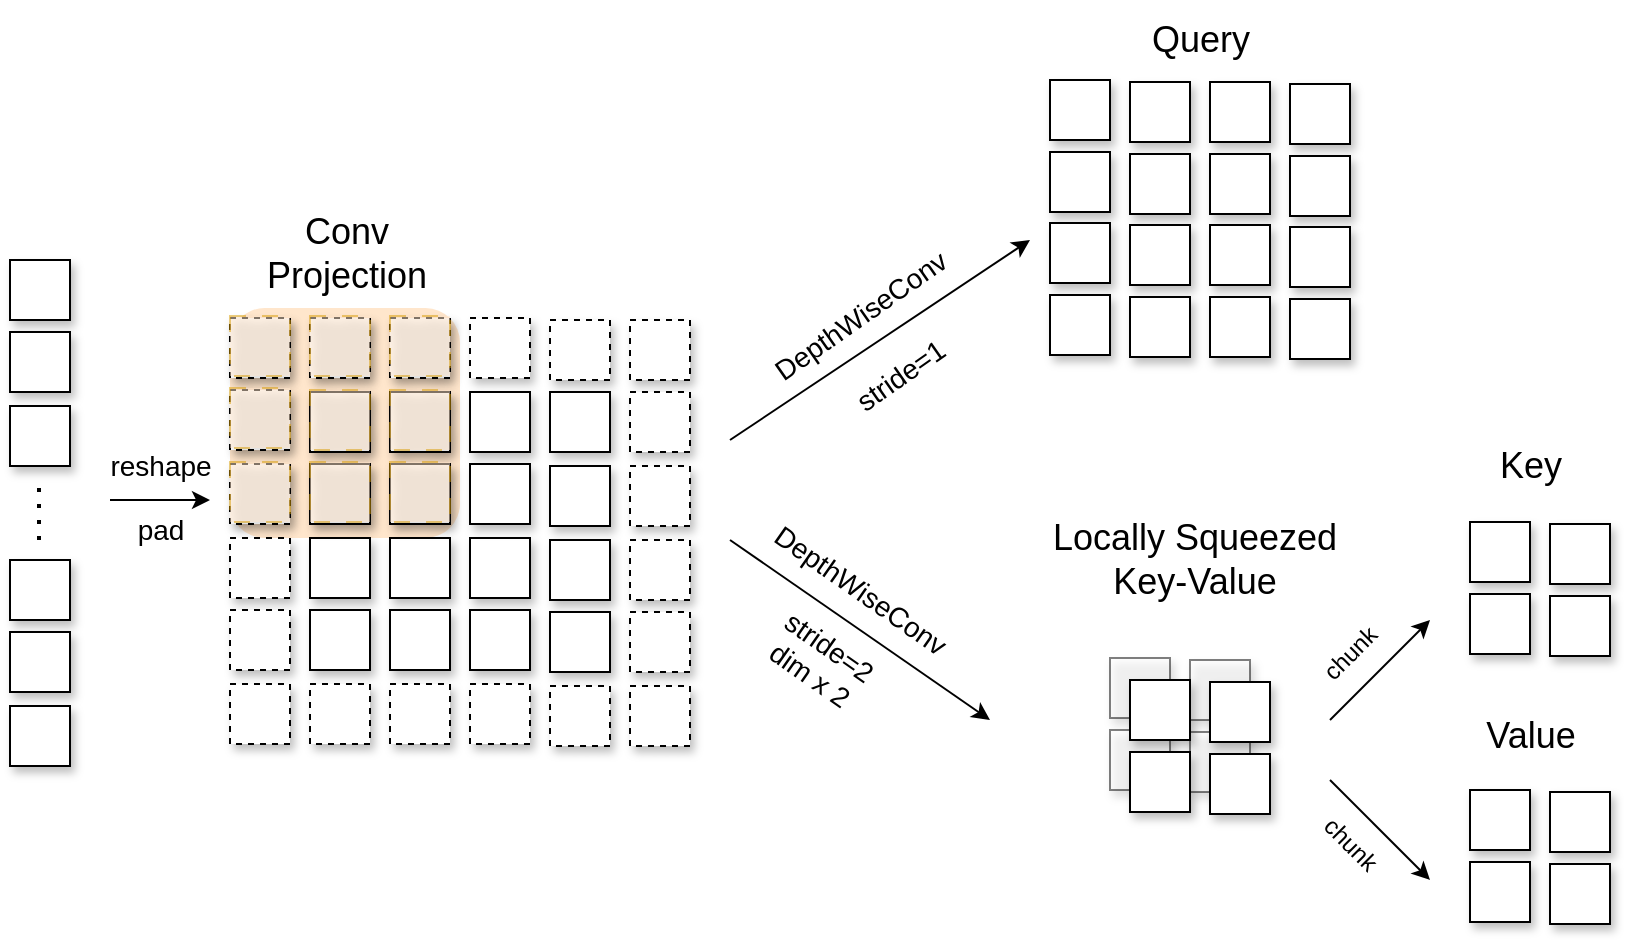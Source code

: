 <mxfile version="21.3.8" type="github">
  <diagram name="第 1 页" id="fcfXm3zg49QDLHQ2pE_v">
    <mxGraphModel dx="1050" dy="549" grid="1" gridSize="10" guides="1" tooltips="1" connect="1" arrows="1" fold="1" page="1" pageScale="1" pageWidth="827" pageHeight="1169" math="0" shadow="0">
      <root>
        <mxCell id="0" />
        <mxCell id="1" parent="0" />
        <mxCell id="M_GYAB3L-xVHz7yTsTbz-63" value="" style="whiteSpace=wrap;html=1;aspect=fixed;fillColor=#ffe6cc;strokeColor=none;rounded=1;" vertex="1" parent="1">
          <mxGeometry x="290" y="154" width="115" height="115" as="geometry" />
        </mxCell>
        <mxCell id="M_GYAB3L-xVHz7yTsTbz-2" value="" style="whiteSpace=wrap;html=1;aspect=fixed;shadow=1;" vertex="1" parent="1">
          <mxGeometry x="180" y="130" width="30" height="30" as="geometry" />
        </mxCell>
        <mxCell id="M_GYAB3L-xVHz7yTsTbz-4" value="" style="whiteSpace=wrap;html=1;aspect=fixed;shadow=1;" vertex="1" parent="1">
          <mxGeometry x="180" y="203" width="30" height="30" as="geometry" />
        </mxCell>
        <mxCell id="M_GYAB3L-xVHz7yTsTbz-5" value="" style="whiteSpace=wrap;html=1;aspect=fixed;shadow=1;" vertex="1" parent="1">
          <mxGeometry x="180" y="166" width="30" height="30" as="geometry" />
        </mxCell>
        <mxCell id="M_GYAB3L-xVHz7yTsTbz-7" value="" style="whiteSpace=wrap;html=1;aspect=fixed;shadow=1;" vertex="1" parent="1">
          <mxGeometry x="180" y="280" width="30" height="30" as="geometry" />
        </mxCell>
        <mxCell id="M_GYAB3L-xVHz7yTsTbz-8" value="" style="whiteSpace=wrap;html=1;aspect=fixed;shadow=1;" vertex="1" parent="1">
          <mxGeometry x="180" y="353" width="30" height="30" as="geometry" />
        </mxCell>
        <mxCell id="M_GYAB3L-xVHz7yTsTbz-9" value="" style="whiteSpace=wrap;html=1;aspect=fixed;shadow=1;" vertex="1" parent="1">
          <mxGeometry x="180" y="316" width="30" height="30" as="geometry" />
        </mxCell>
        <mxCell id="M_GYAB3L-xVHz7yTsTbz-11" value="" style="endArrow=none;dashed=1;html=1;dashPattern=1 3;strokeWidth=2;rounded=0;" edge="1" parent="1">
          <mxGeometry width="50" height="50" relative="1" as="geometry">
            <mxPoint x="194.5" y="270" as="sourcePoint" />
            <mxPoint x="194.5" y="240" as="targetPoint" />
          </mxGeometry>
        </mxCell>
        <mxCell id="M_GYAB3L-xVHz7yTsTbz-12" value="" style="endArrow=classic;html=1;rounded=0;" edge="1" parent="1">
          <mxGeometry width="50" height="50" relative="1" as="geometry">
            <mxPoint x="230" y="250" as="sourcePoint" />
            <mxPoint x="280" y="250" as="targetPoint" />
          </mxGeometry>
        </mxCell>
        <mxCell id="M_GYAB3L-xVHz7yTsTbz-13" value="&lt;font style=&quot;font-size: 14px;&quot;&gt;reshape&lt;/font&gt;" style="text;html=1;align=center;verticalAlign=middle;resizable=0;points=[];autosize=1;strokeColor=none;fillColor=none;" vertex="1" parent="1">
          <mxGeometry x="220" y="218" width="70" height="30" as="geometry" />
        </mxCell>
        <mxCell id="M_GYAB3L-xVHz7yTsTbz-14" value="&lt;font style=&quot;font-size: 14px;&quot;&gt;pad&lt;/font&gt;" style="text;html=1;align=center;verticalAlign=middle;resizable=0;points=[];autosize=1;strokeColor=none;fillColor=none;" vertex="1" parent="1">
          <mxGeometry x="230" y="250" width="50" height="30" as="geometry" />
        </mxCell>
        <mxCell id="M_GYAB3L-xVHz7yTsTbz-15" value="" style="whiteSpace=wrap;html=1;aspect=fixed;shadow=1;" vertex="1" parent="1">
          <mxGeometry x="330" y="196" width="30" height="30" as="geometry" />
        </mxCell>
        <mxCell id="M_GYAB3L-xVHz7yTsTbz-16" value="" style="whiteSpace=wrap;html=1;aspect=fixed;shadow=1;" vertex="1" parent="1">
          <mxGeometry x="330" y="269" width="30" height="30" as="geometry" />
        </mxCell>
        <mxCell id="M_GYAB3L-xVHz7yTsTbz-17" value="" style="whiteSpace=wrap;html=1;aspect=fixed;shadow=1;" vertex="1" parent="1">
          <mxGeometry x="330" y="232" width="30" height="30" as="geometry" />
        </mxCell>
        <mxCell id="M_GYAB3L-xVHz7yTsTbz-18" value="" style="whiteSpace=wrap;html=1;aspect=fixed;shadow=1;" vertex="1" parent="1">
          <mxGeometry x="370" y="196" width="30" height="30" as="geometry" />
        </mxCell>
        <mxCell id="M_GYAB3L-xVHz7yTsTbz-19" value="" style="whiteSpace=wrap;html=1;aspect=fixed;shadow=1;" vertex="1" parent="1">
          <mxGeometry x="370" y="269" width="30" height="30" as="geometry" />
        </mxCell>
        <mxCell id="M_GYAB3L-xVHz7yTsTbz-20" value="" style="whiteSpace=wrap;html=1;aspect=fixed;shadow=1;" vertex="1" parent="1">
          <mxGeometry x="370" y="232" width="30" height="30" as="geometry" />
        </mxCell>
        <mxCell id="M_GYAB3L-xVHz7yTsTbz-21" value="" style="whiteSpace=wrap;html=1;aspect=fixed;shadow=1;" vertex="1" parent="1">
          <mxGeometry x="410" y="196" width="30" height="30" as="geometry" />
        </mxCell>
        <mxCell id="M_GYAB3L-xVHz7yTsTbz-22" value="" style="whiteSpace=wrap;html=1;aspect=fixed;shadow=1;" vertex="1" parent="1">
          <mxGeometry x="410" y="269" width="30" height="30" as="geometry" />
        </mxCell>
        <mxCell id="M_GYAB3L-xVHz7yTsTbz-23" value="" style="whiteSpace=wrap;html=1;aspect=fixed;shadow=1;" vertex="1" parent="1">
          <mxGeometry x="410" y="232" width="30" height="30" as="geometry" />
        </mxCell>
        <mxCell id="M_GYAB3L-xVHz7yTsTbz-27" value="" style="whiteSpace=wrap;html=1;aspect=fixed;shadow=1;dashed=1;" vertex="1" parent="1">
          <mxGeometry x="290" y="159" width="30" height="30" as="geometry" />
        </mxCell>
        <mxCell id="M_GYAB3L-xVHz7yTsTbz-28" value="" style="whiteSpace=wrap;html=1;aspect=fixed;shadow=1;dashed=1;" vertex="1" parent="1">
          <mxGeometry x="290" y="232" width="30" height="30" as="geometry" />
        </mxCell>
        <mxCell id="M_GYAB3L-xVHz7yTsTbz-29" value="" style="whiteSpace=wrap;html=1;aspect=fixed;shadow=1;dashed=1;" vertex="1" parent="1">
          <mxGeometry x="290" y="195" width="30" height="30" as="geometry" />
        </mxCell>
        <mxCell id="M_GYAB3L-xVHz7yTsTbz-30" value="" style="whiteSpace=wrap;html=1;aspect=fixed;shadow=1;dashed=1;" vertex="1" parent="1">
          <mxGeometry x="290" y="269" width="30" height="30" as="geometry" />
        </mxCell>
        <mxCell id="M_GYAB3L-xVHz7yTsTbz-31" value="" style="whiteSpace=wrap;html=1;aspect=fixed;shadow=1;dashed=1;" vertex="1" parent="1">
          <mxGeometry x="290" y="342" width="30" height="30" as="geometry" />
        </mxCell>
        <mxCell id="M_GYAB3L-xVHz7yTsTbz-32" value="" style="whiteSpace=wrap;html=1;aspect=fixed;shadow=1;dashed=1;" vertex="1" parent="1">
          <mxGeometry x="290" y="305" width="30" height="30" as="geometry" />
        </mxCell>
        <mxCell id="M_GYAB3L-xVHz7yTsTbz-33" value="" style="whiteSpace=wrap;html=1;aspect=fixed;shadow=1;dashed=1;" vertex="1" parent="1">
          <mxGeometry x="450" y="160" width="30" height="30" as="geometry" />
        </mxCell>
        <mxCell id="M_GYAB3L-xVHz7yTsTbz-34" value="" style="whiteSpace=wrap;html=1;aspect=fixed;shadow=1;" vertex="1" parent="1">
          <mxGeometry x="450" y="233" width="30" height="30" as="geometry" />
        </mxCell>
        <mxCell id="M_GYAB3L-xVHz7yTsTbz-35" value="" style="whiteSpace=wrap;html=1;aspect=fixed;shadow=1;" vertex="1" parent="1">
          <mxGeometry x="450" y="196" width="30" height="30" as="geometry" />
        </mxCell>
        <mxCell id="M_GYAB3L-xVHz7yTsTbz-36" value="" style="whiteSpace=wrap;html=1;aspect=fixed;shadow=1;dashed=1;" vertex="1" parent="1">
          <mxGeometry x="330" y="159" width="30" height="30" as="geometry" />
        </mxCell>
        <mxCell id="M_GYAB3L-xVHz7yTsTbz-37" value="" style="whiteSpace=wrap;html=1;aspect=fixed;shadow=1;dashed=1;" vertex="1" parent="1">
          <mxGeometry x="370" y="159" width="30" height="30" as="geometry" />
        </mxCell>
        <mxCell id="M_GYAB3L-xVHz7yTsTbz-38" value="" style="whiteSpace=wrap;html=1;aspect=fixed;shadow=1;dashed=1;" vertex="1" parent="1">
          <mxGeometry x="410" y="159" width="30" height="30" as="geometry" />
        </mxCell>
        <mxCell id="M_GYAB3L-xVHz7yTsTbz-39" value="" style="whiteSpace=wrap;html=1;aspect=fixed;shadow=1;" vertex="1" parent="1">
          <mxGeometry x="330" y="305" width="30" height="30" as="geometry" />
        </mxCell>
        <mxCell id="M_GYAB3L-xVHz7yTsTbz-40" value="" style="whiteSpace=wrap;html=1;aspect=fixed;shadow=1;" vertex="1" parent="1">
          <mxGeometry x="370" y="305" width="30" height="30" as="geometry" />
        </mxCell>
        <mxCell id="M_GYAB3L-xVHz7yTsTbz-41" value="" style="whiteSpace=wrap;html=1;aspect=fixed;shadow=1;" vertex="1" parent="1">
          <mxGeometry x="410" y="305" width="30" height="30" as="geometry" />
        </mxCell>
        <mxCell id="M_GYAB3L-xVHz7yTsTbz-42" value="" style="whiteSpace=wrap;html=1;aspect=fixed;shadow=1;dashed=1;" vertex="1" parent="1">
          <mxGeometry x="330" y="342" width="30" height="30" as="geometry" />
        </mxCell>
        <mxCell id="M_GYAB3L-xVHz7yTsTbz-43" value="" style="whiteSpace=wrap;html=1;aspect=fixed;shadow=1;dashed=1;" vertex="1" parent="1">
          <mxGeometry x="370" y="342" width="30" height="30" as="geometry" />
        </mxCell>
        <mxCell id="M_GYAB3L-xVHz7yTsTbz-44" value="" style="whiteSpace=wrap;html=1;aspect=fixed;shadow=1;dashed=1;" vertex="1" parent="1">
          <mxGeometry x="410" y="342" width="30" height="30" as="geometry" />
        </mxCell>
        <mxCell id="M_GYAB3L-xVHz7yTsTbz-45" value="" style="whiteSpace=wrap;html=1;aspect=fixed;shadow=1;" vertex="1" parent="1">
          <mxGeometry x="450" y="270" width="30" height="30" as="geometry" />
        </mxCell>
        <mxCell id="M_GYAB3L-xVHz7yTsTbz-46" value="" style="whiteSpace=wrap;html=1;aspect=fixed;shadow=1;dashed=1;" vertex="1" parent="1">
          <mxGeometry x="450" y="343" width="30" height="30" as="geometry" />
        </mxCell>
        <mxCell id="M_GYAB3L-xVHz7yTsTbz-47" value="" style="whiteSpace=wrap;html=1;aspect=fixed;shadow=1;" vertex="1" parent="1">
          <mxGeometry x="450" y="306" width="30" height="30" as="geometry" />
        </mxCell>
        <mxCell id="M_GYAB3L-xVHz7yTsTbz-48" value="" style="whiteSpace=wrap;html=1;aspect=fixed;shadow=1;dashed=1;" vertex="1" parent="1">
          <mxGeometry x="490" y="160" width="30" height="30" as="geometry" />
        </mxCell>
        <mxCell id="M_GYAB3L-xVHz7yTsTbz-49" value="" style="whiteSpace=wrap;html=1;aspect=fixed;shadow=1;dashed=1;" vertex="1" parent="1">
          <mxGeometry x="490" y="233" width="30" height="30" as="geometry" />
        </mxCell>
        <mxCell id="M_GYAB3L-xVHz7yTsTbz-50" value="" style="whiteSpace=wrap;html=1;aspect=fixed;shadow=1;dashed=1;" vertex="1" parent="1">
          <mxGeometry x="490" y="196" width="30" height="30" as="geometry" />
        </mxCell>
        <mxCell id="M_GYAB3L-xVHz7yTsTbz-51" value="" style="whiteSpace=wrap;html=1;aspect=fixed;shadow=1;dashed=1;" vertex="1" parent="1">
          <mxGeometry x="490" y="270" width="30" height="30" as="geometry" />
        </mxCell>
        <mxCell id="M_GYAB3L-xVHz7yTsTbz-52" value="" style="whiteSpace=wrap;html=1;aspect=fixed;shadow=1;dashed=1;" vertex="1" parent="1">
          <mxGeometry x="490" y="343" width="30" height="30" as="geometry" />
        </mxCell>
        <mxCell id="M_GYAB3L-xVHz7yTsTbz-53" value="" style="whiteSpace=wrap;html=1;aspect=fixed;shadow=1;dashed=1;" vertex="1" parent="1">
          <mxGeometry x="490" y="306" width="30" height="30" as="geometry" />
        </mxCell>
        <mxCell id="M_GYAB3L-xVHz7yTsTbz-54" value="" style="whiteSpace=wrap;html=1;aspect=fixed;shadow=1;dashed=1;dashPattern=8 8;fillColor=#ffe6cc;strokeColor=#d79b00;gradientColor=none;opacity=50;" vertex="1" parent="1">
          <mxGeometry x="330" y="195" width="30" height="30" as="geometry" />
        </mxCell>
        <mxCell id="M_GYAB3L-xVHz7yTsTbz-55" value="" style="whiteSpace=wrap;html=1;aspect=fixed;shadow=1;dashed=1;dashPattern=8 8;fillColor=#ffe6cc;strokeColor=#d79b00;gradientColor=none;opacity=50;" vertex="1" parent="1">
          <mxGeometry x="330" y="231" width="30" height="30" as="geometry" />
        </mxCell>
        <mxCell id="M_GYAB3L-xVHz7yTsTbz-56" value="" style="whiteSpace=wrap;html=1;aspect=fixed;shadow=1;dashed=1;dashPattern=8 8;fillColor=#ffe6cc;strokeColor=#d79b00;gradientColor=none;opacity=50;" vertex="1" parent="1">
          <mxGeometry x="370" y="195" width="30" height="30" as="geometry" />
        </mxCell>
        <mxCell id="M_GYAB3L-xVHz7yTsTbz-57" value="" style="whiteSpace=wrap;html=1;aspect=fixed;shadow=1;dashed=1;dashPattern=8 8;fillColor=#ffe6cc;strokeColor=#d79b00;gradientColor=none;opacity=50;" vertex="1" parent="1">
          <mxGeometry x="370" y="231" width="30" height="30" as="geometry" />
        </mxCell>
        <mxCell id="M_GYAB3L-xVHz7yTsTbz-58" value="" style="whiteSpace=wrap;html=1;aspect=fixed;shadow=1;dashed=1;dashPattern=8 8;fillColor=#ffe6cc;strokeColor=#d79b00;gradientColor=none;opacity=50;" vertex="1" parent="1">
          <mxGeometry x="290" y="158" width="30" height="30" as="geometry" />
        </mxCell>
        <mxCell id="M_GYAB3L-xVHz7yTsTbz-59" value="" style="whiteSpace=wrap;html=1;aspect=fixed;shadow=1;dashed=1;dashPattern=8 8;fillColor=#ffe6cc;strokeColor=#d79b00;gradientColor=none;opacity=50;" vertex="1" parent="1">
          <mxGeometry x="290" y="231" width="30" height="30" as="geometry" />
        </mxCell>
        <mxCell id="M_GYAB3L-xVHz7yTsTbz-60" value="" style="whiteSpace=wrap;html=1;aspect=fixed;shadow=1;dashed=1;dashPattern=8 8;fillColor=#ffe6cc;strokeColor=#d79b00;gradientColor=none;opacity=50;" vertex="1" parent="1">
          <mxGeometry x="290" y="194" width="30" height="30" as="geometry" />
        </mxCell>
        <mxCell id="M_GYAB3L-xVHz7yTsTbz-61" value="" style="whiteSpace=wrap;html=1;aspect=fixed;shadow=1;dashed=1;dashPattern=8 8;fillColor=#ffe6cc;strokeColor=#d79b00;gradientColor=none;opacity=50;" vertex="1" parent="1">
          <mxGeometry x="330" y="158" width="30" height="30" as="geometry" />
        </mxCell>
        <mxCell id="M_GYAB3L-xVHz7yTsTbz-62" value="" style="whiteSpace=wrap;html=1;aspect=fixed;shadow=1;dashed=1;dashPattern=8 8;fillColor=#ffe6cc;strokeColor=#d79b00;gradientColor=none;opacity=50;" vertex="1" parent="1">
          <mxGeometry x="370" y="158" width="30" height="30" as="geometry" />
        </mxCell>
        <mxCell id="M_GYAB3L-xVHz7yTsTbz-64" value="&lt;font style=&quot;font-size: 18px;&quot;&gt;Conv&lt;br&gt;Projection&lt;/font&gt;" style="text;html=1;align=center;verticalAlign=middle;resizable=0;points=[];autosize=1;strokeColor=none;fillColor=none;" vertex="1" parent="1">
          <mxGeometry x="297.5" y="96.5" width="100" height="60" as="geometry" />
        </mxCell>
        <mxCell id="M_GYAB3L-xVHz7yTsTbz-65" value="" style="endArrow=classic;html=1;rounded=0;" edge="1" parent="1">
          <mxGeometry width="50" height="50" relative="1" as="geometry">
            <mxPoint x="540" y="220" as="sourcePoint" />
            <mxPoint x="690" y="120" as="targetPoint" />
          </mxGeometry>
        </mxCell>
        <mxCell id="M_GYAB3L-xVHz7yTsTbz-67" value="&lt;font style=&quot;font-size: 14px;&quot;&gt;stride=1&lt;/font&gt;" style="text;html=1;align=center;verticalAlign=middle;resizable=0;points=[];autosize=1;strokeColor=none;fillColor=none;rotation=-35;" vertex="1" parent="1">
          <mxGeometry x="590" y="173" width="70" height="30" as="geometry" />
        </mxCell>
        <mxCell id="M_GYAB3L-xVHz7yTsTbz-69" value="&lt;font style=&quot;font-size: 14px;&quot;&gt;DepthWiseConv&lt;/font&gt;" style="text;html=1;align=center;verticalAlign=middle;resizable=0;points=[];autosize=1;strokeColor=none;fillColor=none;rotation=-35;" vertex="1" parent="1">
          <mxGeometry x="545" y="143" width="120" height="30" as="geometry" />
        </mxCell>
        <mxCell id="M_GYAB3L-xVHz7yTsTbz-70" value="" style="whiteSpace=wrap;html=1;aspect=fixed;shadow=1;" vertex="1" parent="1">
          <mxGeometry x="700" y="40" width="30" height="30" as="geometry" />
        </mxCell>
        <mxCell id="M_GYAB3L-xVHz7yTsTbz-71" value="" style="whiteSpace=wrap;html=1;aspect=fixed;shadow=1;" vertex="1" parent="1">
          <mxGeometry x="700" y="76" width="30" height="30" as="geometry" />
        </mxCell>
        <mxCell id="M_GYAB3L-xVHz7yTsTbz-72" value="" style="whiteSpace=wrap;html=1;aspect=fixed;shadow=1;" vertex="1" parent="1">
          <mxGeometry x="740" y="41" width="30" height="30" as="geometry" />
        </mxCell>
        <mxCell id="M_GYAB3L-xVHz7yTsTbz-73" value="" style="whiteSpace=wrap;html=1;aspect=fixed;shadow=1;" vertex="1" parent="1">
          <mxGeometry x="740" y="77" width="30" height="30" as="geometry" />
        </mxCell>
        <mxCell id="M_GYAB3L-xVHz7yTsTbz-82" value="" style="whiteSpace=wrap;html=1;aspect=fixed;shadow=1;" vertex="1" parent="1">
          <mxGeometry x="700" y="111.5" width="30" height="30" as="geometry" />
        </mxCell>
        <mxCell id="M_GYAB3L-xVHz7yTsTbz-83" value="" style="whiteSpace=wrap;html=1;aspect=fixed;shadow=1;" vertex="1" parent="1">
          <mxGeometry x="700" y="147.5" width="30" height="30" as="geometry" />
        </mxCell>
        <mxCell id="M_GYAB3L-xVHz7yTsTbz-84" value="" style="whiteSpace=wrap;html=1;aspect=fixed;shadow=1;" vertex="1" parent="1">
          <mxGeometry x="740" y="112.5" width="30" height="30" as="geometry" />
        </mxCell>
        <mxCell id="M_GYAB3L-xVHz7yTsTbz-85" value="" style="whiteSpace=wrap;html=1;aspect=fixed;shadow=1;" vertex="1" parent="1">
          <mxGeometry x="740" y="148.5" width="30" height="30" as="geometry" />
        </mxCell>
        <mxCell id="M_GYAB3L-xVHz7yTsTbz-86" value="" style="whiteSpace=wrap;html=1;aspect=fixed;shadow=1;" vertex="1" parent="1">
          <mxGeometry x="780" y="41" width="30" height="30" as="geometry" />
        </mxCell>
        <mxCell id="M_GYAB3L-xVHz7yTsTbz-87" value="" style="whiteSpace=wrap;html=1;aspect=fixed;shadow=1;" vertex="1" parent="1">
          <mxGeometry x="780" y="77" width="30" height="30" as="geometry" />
        </mxCell>
        <mxCell id="M_GYAB3L-xVHz7yTsTbz-88" value="" style="whiteSpace=wrap;html=1;aspect=fixed;shadow=1;" vertex="1" parent="1">
          <mxGeometry x="820" y="42" width="30" height="30" as="geometry" />
        </mxCell>
        <mxCell id="M_GYAB3L-xVHz7yTsTbz-89" value="" style="whiteSpace=wrap;html=1;aspect=fixed;shadow=1;" vertex="1" parent="1">
          <mxGeometry x="820" y="78" width="30" height="30" as="geometry" />
        </mxCell>
        <mxCell id="M_GYAB3L-xVHz7yTsTbz-90" value="" style="whiteSpace=wrap;html=1;aspect=fixed;shadow=1;" vertex="1" parent="1">
          <mxGeometry x="780" y="112.5" width="30" height="30" as="geometry" />
        </mxCell>
        <mxCell id="M_GYAB3L-xVHz7yTsTbz-91" value="" style="whiteSpace=wrap;html=1;aspect=fixed;shadow=1;" vertex="1" parent="1">
          <mxGeometry x="780" y="148.5" width="30" height="30" as="geometry" />
        </mxCell>
        <mxCell id="M_GYAB3L-xVHz7yTsTbz-92" value="" style="whiteSpace=wrap;html=1;aspect=fixed;shadow=1;" vertex="1" parent="1">
          <mxGeometry x="820" y="113.5" width="30" height="30" as="geometry" />
        </mxCell>
        <mxCell id="M_GYAB3L-xVHz7yTsTbz-93" value="" style="whiteSpace=wrap;html=1;aspect=fixed;shadow=1;" vertex="1" parent="1">
          <mxGeometry x="820" y="149.5" width="30" height="30" as="geometry" />
        </mxCell>
        <mxCell id="M_GYAB3L-xVHz7yTsTbz-94" value="&lt;font style=&quot;font-size: 18px;&quot;&gt;Query&lt;/font&gt;" style="text;html=1;align=center;verticalAlign=middle;resizable=0;points=[];autosize=1;strokeColor=none;fillColor=none;" vertex="1" parent="1">
          <mxGeometry x="740" width="70" height="40" as="geometry" />
        </mxCell>
        <mxCell id="M_GYAB3L-xVHz7yTsTbz-95" value="" style="endArrow=classic;html=1;rounded=0;" edge="1" parent="1">
          <mxGeometry width="50" height="50" relative="1" as="geometry">
            <mxPoint x="540" y="270" as="sourcePoint" />
            <mxPoint x="670" y="360" as="targetPoint" />
          </mxGeometry>
        </mxCell>
        <mxCell id="M_GYAB3L-xVHz7yTsTbz-96" value="&lt;font style=&quot;font-size: 14px;&quot;&gt;DepthWiseConv&lt;/font&gt;" style="text;html=1;align=center;verticalAlign=middle;resizable=0;points=[];autosize=1;strokeColor=none;fillColor=none;rotation=35;" vertex="1" parent="1">
          <mxGeometry x="545" y="280" width="120" height="30" as="geometry" />
        </mxCell>
        <mxCell id="M_GYAB3L-xVHz7yTsTbz-97" value="&lt;font style=&quot;font-size: 14px;&quot;&gt;stride=2&lt;br&gt;dim x 2&lt;br&gt;&lt;/font&gt;" style="text;html=1;align=center;verticalAlign=middle;resizable=0;points=[];autosize=1;strokeColor=none;fillColor=none;rotation=35;" vertex="1" parent="1">
          <mxGeometry x="550" y="304.5" width="70" height="50" as="geometry" />
        </mxCell>
        <mxCell id="M_GYAB3L-xVHz7yTsTbz-106" value="" style="whiteSpace=wrap;html=1;aspect=fixed;shadow=1;opacity=50;" vertex="1" parent="1">
          <mxGeometry x="730" y="329" width="30" height="30" as="geometry" />
        </mxCell>
        <mxCell id="M_GYAB3L-xVHz7yTsTbz-107" value="" style="whiteSpace=wrap;html=1;aspect=fixed;shadow=1;opacity=50;" vertex="1" parent="1">
          <mxGeometry x="730" y="365" width="30" height="30" as="geometry" />
        </mxCell>
        <mxCell id="M_GYAB3L-xVHz7yTsTbz-108" value="" style="whiteSpace=wrap;html=1;aspect=fixed;shadow=1;opacity=50;" vertex="1" parent="1">
          <mxGeometry x="770" y="330" width="30" height="30" as="geometry" />
        </mxCell>
        <mxCell id="M_GYAB3L-xVHz7yTsTbz-109" value="" style="whiteSpace=wrap;html=1;aspect=fixed;shadow=1;opacity=50;" vertex="1" parent="1">
          <mxGeometry x="770" y="366" width="30" height="30" as="geometry" />
        </mxCell>
        <mxCell id="M_GYAB3L-xVHz7yTsTbz-110" value="" style="whiteSpace=wrap;html=1;aspect=fixed;shadow=1;" vertex="1" parent="1">
          <mxGeometry x="740" y="340" width="30" height="30" as="geometry" />
        </mxCell>
        <mxCell id="M_GYAB3L-xVHz7yTsTbz-111" value="" style="whiteSpace=wrap;html=1;aspect=fixed;shadow=1;" vertex="1" parent="1">
          <mxGeometry x="740" y="376" width="30" height="30" as="geometry" />
        </mxCell>
        <mxCell id="M_GYAB3L-xVHz7yTsTbz-112" value="" style="whiteSpace=wrap;html=1;aspect=fixed;shadow=1;" vertex="1" parent="1">
          <mxGeometry x="780" y="341" width="30" height="30" as="geometry" />
        </mxCell>
        <mxCell id="M_GYAB3L-xVHz7yTsTbz-113" value="" style="whiteSpace=wrap;html=1;aspect=fixed;shadow=1;" vertex="1" parent="1">
          <mxGeometry x="780" y="377" width="30" height="30" as="geometry" />
        </mxCell>
        <mxCell id="M_GYAB3L-xVHz7yTsTbz-114" value="&lt;font style=&quot;font-size: 18px;&quot;&gt;Locally Squeezed&lt;br&gt;Key-Value&lt;/font&gt;" style="text;html=1;align=center;verticalAlign=middle;resizable=0;points=[];autosize=1;strokeColor=none;fillColor=none;" vertex="1" parent="1">
          <mxGeometry x="687" y="250" width="170" height="60" as="geometry" />
        </mxCell>
        <mxCell id="M_GYAB3L-xVHz7yTsTbz-115" value="" style="endArrow=classic;html=1;rounded=0;" edge="1" parent="1">
          <mxGeometry width="50" height="50" relative="1" as="geometry">
            <mxPoint x="840" y="360" as="sourcePoint" />
            <mxPoint x="890" y="310" as="targetPoint" />
          </mxGeometry>
        </mxCell>
        <mxCell id="M_GYAB3L-xVHz7yTsTbz-116" value="" style="endArrow=classic;html=1;rounded=0;" edge="1" parent="1">
          <mxGeometry width="50" height="50" relative="1" as="geometry">
            <mxPoint x="840" y="390" as="sourcePoint" />
            <mxPoint x="890" y="440" as="targetPoint" />
          </mxGeometry>
        </mxCell>
        <mxCell id="M_GYAB3L-xVHz7yTsTbz-117" value="chunk" style="text;html=1;align=center;verticalAlign=middle;resizable=0;points=[];autosize=1;strokeColor=none;fillColor=none;rotation=-45;" vertex="1" parent="1">
          <mxGeometry x="820" y="312" width="60" height="30" as="geometry" />
        </mxCell>
        <mxCell id="M_GYAB3L-xVHz7yTsTbz-118" value="chunk" style="text;html=1;align=center;verticalAlign=middle;resizable=0;points=[];autosize=1;strokeColor=none;fillColor=none;rotation=45;" vertex="1" parent="1">
          <mxGeometry x="820" y="407" width="60" height="30" as="geometry" />
        </mxCell>
        <mxCell id="M_GYAB3L-xVHz7yTsTbz-120" value="" style="whiteSpace=wrap;html=1;aspect=fixed;shadow=1;" vertex="1" parent="1">
          <mxGeometry x="910" y="261" width="30" height="30" as="geometry" />
        </mxCell>
        <mxCell id="M_GYAB3L-xVHz7yTsTbz-121" value="" style="whiteSpace=wrap;html=1;aspect=fixed;shadow=1;" vertex="1" parent="1">
          <mxGeometry x="910" y="297" width="30" height="30" as="geometry" />
        </mxCell>
        <mxCell id="M_GYAB3L-xVHz7yTsTbz-122" value="" style="whiteSpace=wrap;html=1;aspect=fixed;shadow=1;" vertex="1" parent="1">
          <mxGeometry x="950" y="262" width="30" height="30" as="geometry" />
        </mxCell>
        <mxCell id="M_GYAB3L-xVHz7yTsTbz-123" value="" style="whiteSpace=wrap;html=1;aspect=fixed;shadow=1;" vertex="1" parent="1">
          <mxGeometry x="950" y="298" width="30" height="30" as="geometry" />
        </mxCell>
        <mxCell id="M_GYAB3L-xVHz7yTsTbz-124" value="" style="whiteSpace=wrap;html=1;aspect=fixed;shadow=1;" vertex="1" parent="1">
          <mxGeometry x="910" y="395" width="30" height="30" as="geometry" />
        </mxCell>
        <mxCell id="M_GYAB3L-xVHz7yTsTbz-125" value="" style="whiteSpace=wrap;html=1;aspect=fixed;shadow=1;" vertex="1" parent="1">
          <mxGeometry x="910" y="431" width="30" height="30" as="geometry" />
        </mxCell>
        <mxCell id="M_GYAB3L-xVHz7yTsTbz-126" value="" style="whiteSpace=wrap;html=1;aspect=fixed;shadow=1;" vertex="1" parent="1">
          <mxGeometry x="950" y="396" width="30" height="30" as="geometry" />
        </mxCell>
        <mxCell id="M_GYAB3L-xVHz7yTsTbz-127" value="" style="whiteSpace=wrap;html=1;aspect=fixed;shadow=1;" vertex="1" parent="1">
          <mxGeometry x="950" y="432" width="30" height="30" as="geometry" />
        </mxCell>
        <mxCell id="M_GYAB3L-xVHz7yTsTbz-128" value="&lt;font style=&quot;font-size: 18px;&quot;&gt;Key&lt;/font&gt;" style="text;html=1;align=center;verticalAlign=middle;resizable=0;points=[];autosize=1;strokeColor=none;fillColor=none;" vertex="1" parent="1">
          <mxGeometry x="915" y="213" width="50" height="40" as="geometry" />
        </mxCell>
        <mxCell id="M_GYAB3L-xVHz7yTsTbz-129" value="&lt;font style=&quot;font-size: 18px;&quot;&gt;Value&lt;/font&gt;" style="text;html=1;align=center;verticalAlign=middle;resizable=0;points=[];autosize=1;strokeColor=none;fillColor=none;" vertex="1" parent="1">
          <mxGeometry x="905" y="348" width="70" height="40" as="geometry" />
        </mxCell>
      </root>
    </mxGraphModel>
  </diagram>
</mxfile>
